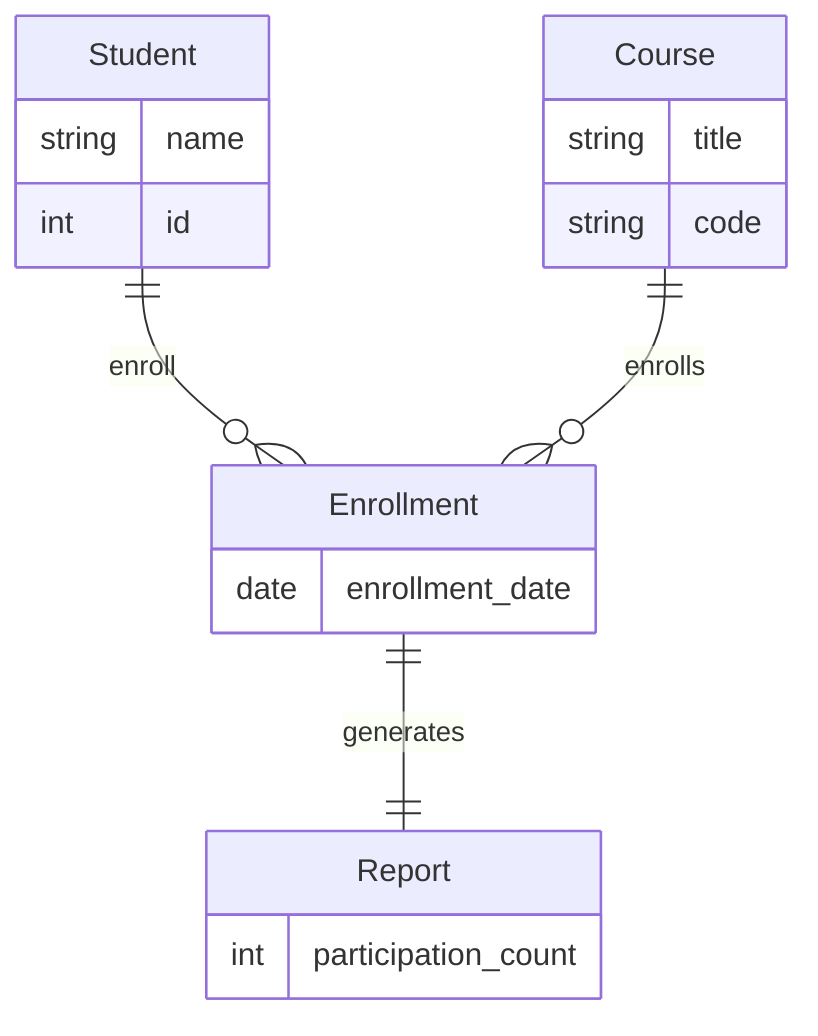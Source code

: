 erDiagram
    Student ||--o{ Enrollment : enroll
    Course ||--o{ Enrollment : enrolls
    Enrollment ||--|| Report : generates
    Student {string name}
    Student {int id}
    Course {string title}
    Course {string code}
    Enrollment {date enrollment_date}
    Report {int participation_count}